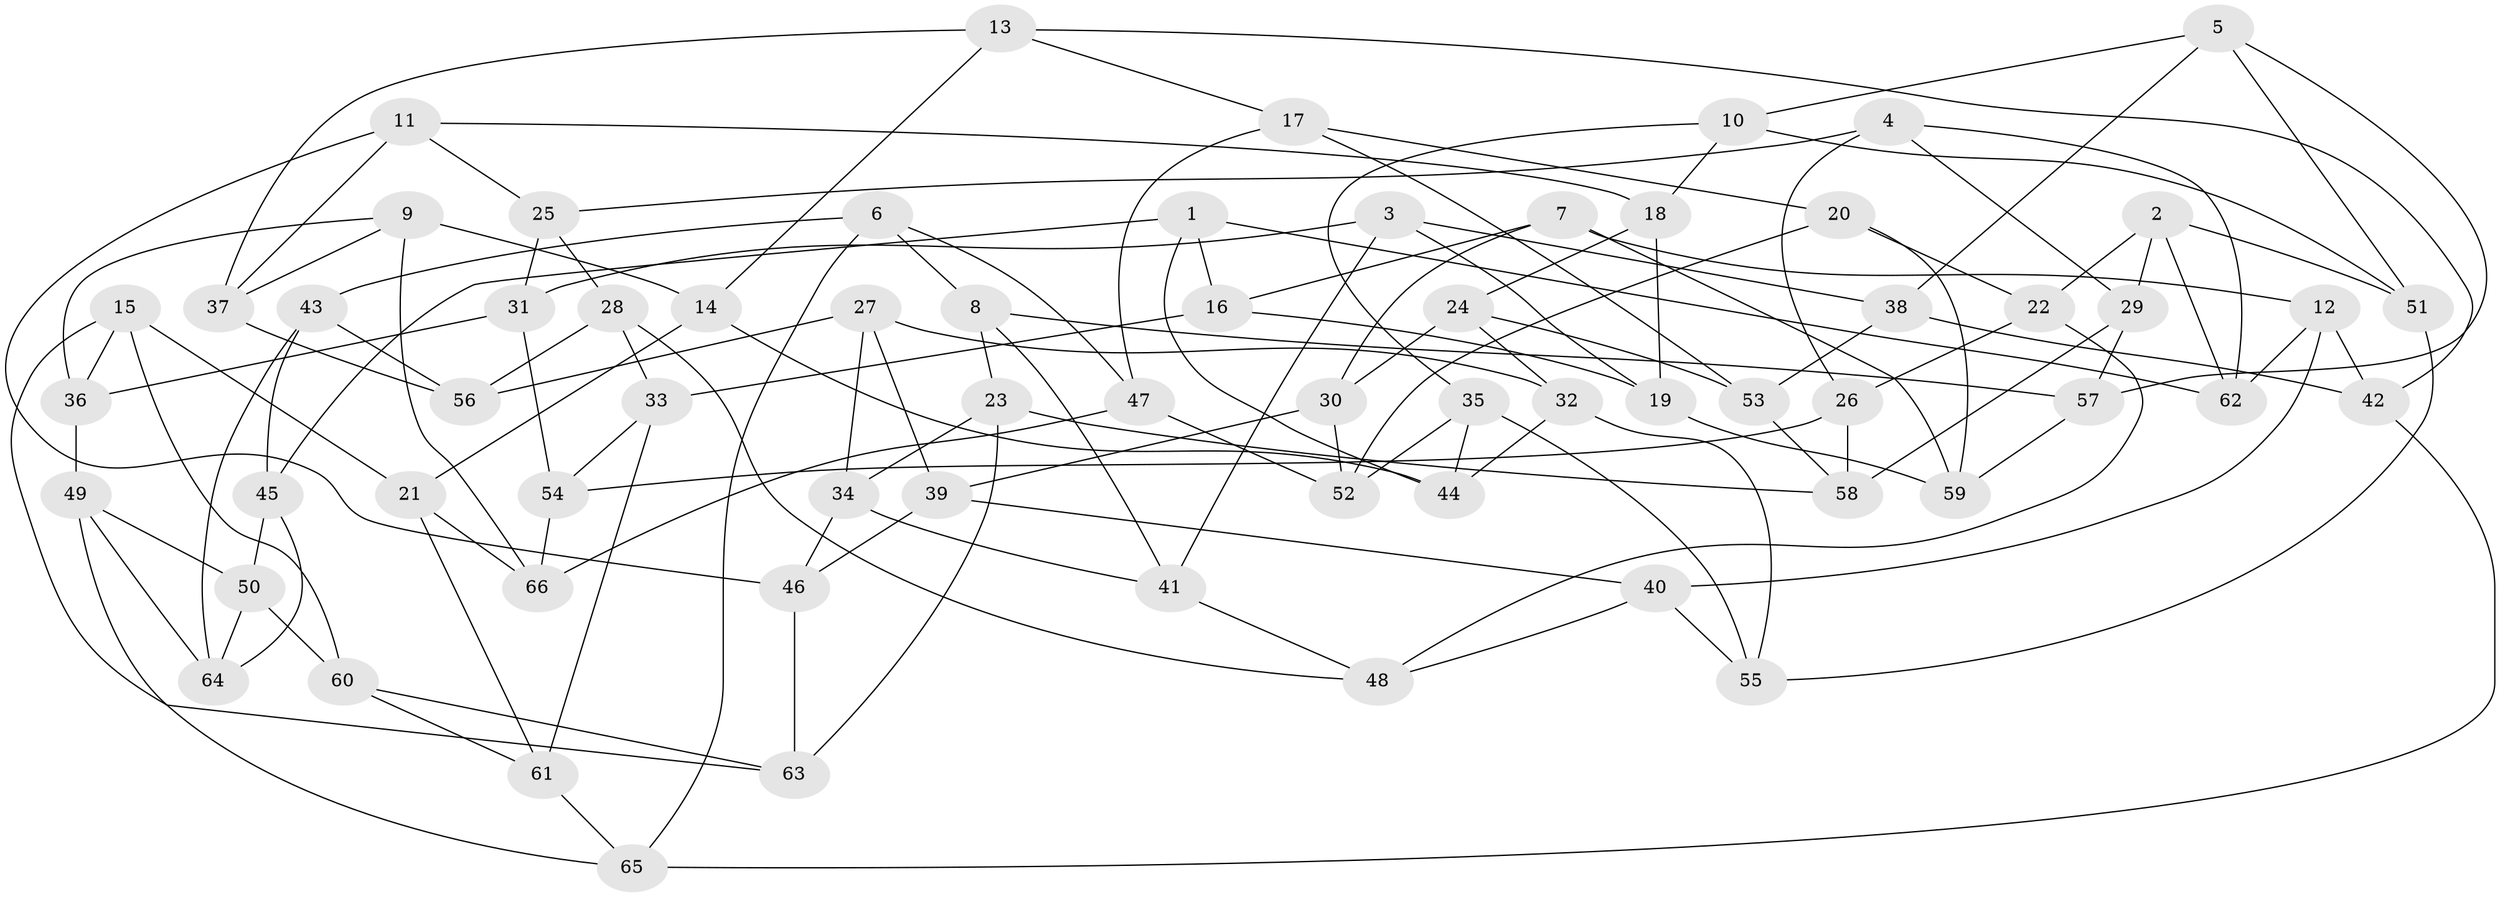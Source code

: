 // coarse degree distribution, {4: 0.38095238095238093, 6: 0.42857142857142855, 5: 0.11904761904761904, 3: 0.07142857142857142}
// Generated by graph-tools (version 1.1) at 2025/52/02/27/25 19:52:27]
// undirected, 66 vertices, 132 edges
graph export_dot {
graph [start="1"]
  node [color=gray90,style=filled];
  1;
  2;
  3;
  4;
  5;
  6;
  7;
  8;
  9;
  10;
  11;
  12;
  13;
  14;
  15;
  16;
  17;
  18;
  19;
  20;
  21;
  22;
  23;
  24;
  25;
  26;
  27;
  28;
  29;
  30;
  31;
  32;
  33;
  34;
  35;
  36;
  37;
  38;
  39;
  40;
  41;
  42;
  43;
  44;
  45;
  46;
  47;
  48;
  49;
  50;
  51;
  52;
  53;
  54;
  55;
  56;
  57;
  58;
  59;
  60;
  61;
  62;
  63;
  64;
  65;
  66;
  1 -- 62;
  1 -- 16;
  1 -- 45;
  1 -- 44;
  2 -- 62;
  2 -- 29;
  2 -- 22;
  2 -- 51;
  3 -- 38;
  3 -- 41;
  3 -- 19;
  3 -- 31;
  4 -- 62;
  4 -- 25;
  4 -- 29;
  4 -- 26;
  5 -- 51;
  5 -- 57;
  5 -- 10;
  5 -- 38;
  6 -- 43;
  6 -- 65;
  6 -- 8;
  6 -- 47;
  7 -- 12;
  7 -- 59;
  7 -- 16;
  7 -- 30;
  8 -- 41;
  8 -- 23;
  8 -- 57;
  9 -- 66;
  9 -- 36;
  9 -- 37;
  9 -- 14;
  10 -- 18;
  10 -- 51;
  10 -- 35;
  11 -- 18;
  11 -- 25;
  11 -- 37;
  11 -- 46;
  12 -- 42;
  12 -- 40;
  12 -- 62;
  13 -- 37;
  13 -- 17;
  13 -- 42;
  13 -- 14;
  14 -- 21;
  14 -- 44;
  15 -- 36;
  15 -- 60;
  15 -- 21;
  15 -- 63;
  16 -- 19;
  16 -- 33;
  17 -- 20;
  17 -- 53;
  17 -- 47;
  18 -- 24;
  18 -- 19;
  19 -- 59;
  20 -- 22;
  20 -- 59;
  20 -- 52;
  21 -- 66;
  21 -- 61;
  22 -- 48;
  22 -- 26;
  23 -- 63;
  23 -- 58;
  23 -- 34;
  24 -- 32;
  24 -- 30;
  24 -- 53;
  25 -- 28;
  25 -- 31;
  26 -- 58;
  26 -- 54;
  27 -- 39;
  27 -- 56;
  27 -- 32;
  27 -- 34;
  28 -- 56;
  28 -- 48;
  28 -- 33;
  29 -- 57;
  29 -- 58;
  30 -- 52;
  30 -- 39;
  31 -- 36;
  31 -- 54;
  32 -- 44;
  32 -- 55;
  33 -- 61;
  33 -- 54;
  34 -- 41;
  34 -- 46;
  35 -- 52;
  35 -- 55;
  35 -- 44;
  36 -- 49;
  37 -- 56;
  38 -- 42;
  38 -- 53;
  39 -- 40;
  39 -- 46;
  40 -- 55;
  40 -- 48;
  41 -- 48;
  42 -- 65;
  43 -- 45;
  43 -- 56;
  43 -- 64;
  45 -- 64;
  45 -- 50;
  46 -- 63;
  47 -- 52;
  47 -- 66;
  49 -- 50;
  49 -- 64;
  49 -- 65;
  50 -- 60;
  50 -- 64;
  51 -- 55;
  53 -- 58;
  54 -- 66;
  57 -- 59;
  60 -- 61;
  60 -- 63;
  61 -- 65;
}
